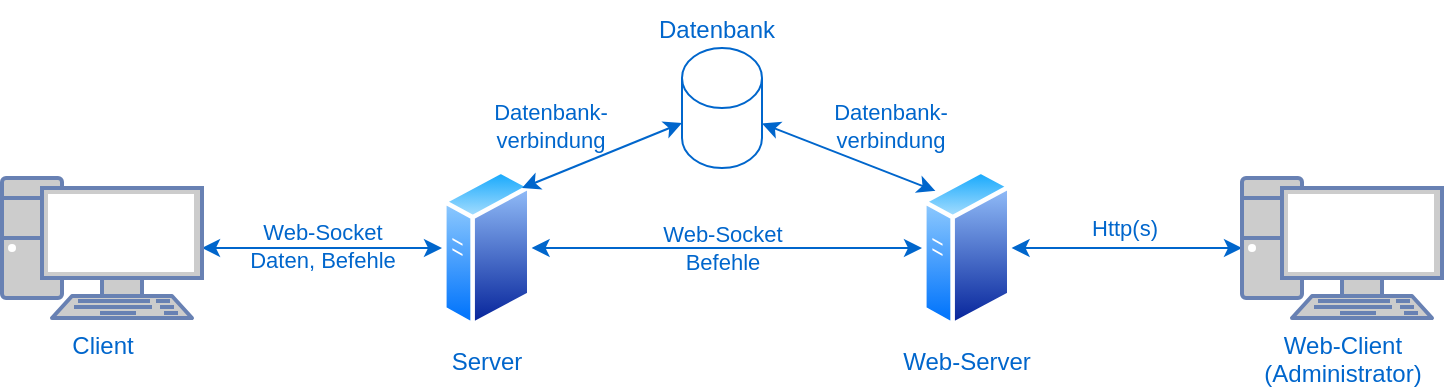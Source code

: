 <mxfile version="20.3.6" type="device"><diagram id="D9Nehec8DkMD5WMz8mKM" name="Seite-1"><mxGraphModel dx="1185" dy="627" grid="1" gridSize="10" guides="1" tooltips="1" connect="1" arrows="1" fold="1" page="1" pageScale="1" pageWidth="827" pageHeight="1169" math="0" shadow="0"><root><mxCell id="0"/><mxCell id="1" parent="0"/><mxCell id="TpAUVXrPiAcrAHuh1h6e-4" style="edgeStyle=orthogonalEdgeStyle;rounded=0;orthogonalLoop=1;jettySize=auto;html=1;entryX=0;entryY=0.5;entryDx=0;entryDy=0;fontColor=#0066CC;strokeColor=#0066CC;startArrow=classic;startFill=1;" edge="1" parent="1" source="TpAUVXrPiAcrAHuh1h6e-2" target="TpAUVXrPiAcrAHuh1h6e-3"><mxGeometry relative="1" as="geometry"/></mxCell><mxCell id="TpAUVXrPiAcrAHuh1h6e-5" value="Web-Socket&lt;br&gt;Daten, Befehle" style="edgeLabel;html=1;align=center;verticalAlign=middle;resizable=0;points=[];fontColor=#0066CC;labelBackgroundColor=none;" vertex="1" connectable="0" parent="TpAUVXrPiAcrAHuh1h6e-4"><mxGeometry x="0.079" relative="1" as="geometry"><mxPoint x="-5" y="-1" as="offset"/></mxGeometry></mxCell><mxCell id="TpAUVXrPiAcrAHuh1h6e-2" value="Client" style="fontColor=#0066CC;verticalAlign=top;verticalLabelPosition=bottom;labelPosition=center;align=center;html=1;outlineConnect=0;fillColor=#CCCCCC;strokeColor=#6881B3;gradientColor=none;gradientDirection=north;strokeWidth=2;shape=mxgraph.networks.pc;" vertex="1" parent="1"><mxGeometry x="60" y="245" width="100" height="70" as="geometry"/></mxCell><mxCell id="TpAUVXrPiAcrAHuh1h6e-13" style="edgeStyle=none;rounded=0;orthogonalLoop=1;jettySize=auto;html=1;entryX=0;entryY=0.5;entryDx=0;entryDy=0;strokeColor=#0066CC;fontColor=#0066CC;startArrow=classic;startFill=1;" edge="1" parent="1" source="TpAUVXrPiAcrAHuh1h6e-3" target="TpAUVXrPiAcrAHuh1h6e-10"><mxGeometry relative="1" as="geometry"/></mxCell><mxCell id="TpAUVXrPiAcrAHuh1h6e-14" value="Web-Socket&lt;br&gt;Befehle" style="edgeLabel;html=1;align=center;verticalAlign=middle;resizable=0;points=[];fontColor=#0066CC;labelBackgroundColor=none;" vertex="1" connectable="0" parent="TpAUVXrPiAcrAHuh1h6e-13"><mxGeometry x="0.24" y="-3" relative="1" as="geometry"><mxPoint x="-26" y="-3" as="offset"/></mxGeometry></mxCell><mxCell id="TpAUVXrPiAcrAHuh1h6e-3" value="Server" style="aspect=fixed;perimeter=ellipsePerimeter;html=1;align=center;shadow=0;dashed=0;spacingTop=3;image;image=img/lib/active_directory/generic_server.svg;fontColor=#0066CC;labelBackgroundColor=none;" vertex="1" parent="1"><mxGeometry x="280" y="240" width="44.8" height="80" as="geometry"/></mxCell><mxCell id="TpAUVXrPiAcrAHuh1h6e-11" style="edgeStyle=none;rounded=0;orthogonalLoop=1;jettySize=auto;html=1;entryX=0;entryY=0;entryDx=0;entryDy=0;strokeColor=#0066CC;fontColor=#0066CC;startArrow=classic;startFill=1;" edge="1" parent="1" source="TpAUVXrPiAcrAHuh1h6e-6" target="TpAUVXrPiAcrAHuh1h6e-10"><mxGeometry relative="1" as="geometry"/></mxCell><mxCell id="TpAUVXrPiAcrAHuh1h6e-6" value="" style="shape=cylinder3;whiteSpace=wrap;html=1;boundedLbl=1;backgroundOutline=1;size=15;labelBackgroundColor=none;fontColor=#0066CC;strokeColor=#0066CC;" vertex="1" parent="1"><mxGeometry x="400" y="180" width="40" height="60" as="geometry"/></mxCell><mxCell id="TpAUVXrPiAcrAHuh1h6e-7" value="Datenbank" style="text;html=1;align=center;verticalAlign=middle;resizable=0;points=[];autosize=1;strokeColor=none;fillColor=none;fontColor=#0066CC;" vertex="1" parent="1"><mxGeometry x="377" y="156" width="80" height="30" as="geometry"/></mxCell><mxCell id="TpAUVXrPiAcrAHuh1h6e-8" style="rounded=0;orthogonalLoop=1;jettySize=auto;html=1;entryX=0;entryY=0;entryDx=0;entryDy=37.5;entryPerimeter=0;strokeColor=#0066CC;fontColor=#0066CC;startArrow=classic;startFill=1;" edge="1" parent="1" target="TpAUVXrPiAcrAHuh1h6e-6"><mxGeometry relative="1" as="geometry"><mxPoint x="320" y="250" as="sourcePoint"/></mxGeometry></mxCell><mxCell id="TpAUVXrPiAcrAHuh1h6e-9" value="Datenbank-&lt;br&gt;verbindung" style="edgeLabel;html=1;align=center;verticalAlign=middle;resizable=0;points=[];fontColor=#0066CC;labelBackgroundColor=none;" vertex="1" connectable="0" parent="TpAUVXrPiAcrAHuh1h6e-8"><mxGeometry x="0.247" y="2" relative="1" as="geometry"><mxPoint x="-36" y="-9" as="offset"/></mxGeometry></mxCell><mxCell id="TpAUVXrPiAcrAHuh1h6e-10" value="Web-Server" style="aspect=fixed;perimeter=ellipsePerimeter;html=1;align=center;shadow=0;dashed=0;spacingTop=3;image;image=img/lib/active_directory/generic_server.svg;fontColor=#0066CC;labelBackgroundColor=none;" vertex="1" parent="1"><mxGeometry x="520" y="240" width="44.8" height="80" as="geometry"/></mxCell><mxCell id="TpAUVXrPiAcrAHuh1h6e-12" value="Datenbank-&lt;br&gt;verbindung" style="edgeLabel;html=1;align=center;verticalAlign=middle;resizable=0;points=[];fontColor=#0066CC;labelBackgroundColor=none;" vertex="1" connectable="0" parent="1"><mxGeometry x="350.002" y="220.0" as="geometry"><mxPoint x="154" y="-1" as="offset"/></mxGeometry></mxCell><mxCell id="TpAUVXrPiAcrAHuh1h6e-16" style="edgeStyle=none;rounded=0;orthogonalLoop=1;jettySize=auto;html=1;entryX=1;entryY=0.5;entryDx=0;entryDy=0;strokeColor=#0066CC;fontColor=#0066CC;startArrow=classic;startFill=1;" edge="1" parent="1" source="TpAUVXrPiAcrAHuh1h6e-15" target="TpAUVXrPiAcrAHuh1h6e-10"><mxGeometry relative="1" as="geometry"/></mxCell><mxCell id="TpAUVXrPiAcrAHuh1h6e-17" value="Http(s)" style="edgeLabel;html=1;align=center;verticalAlign=middle;resizable=0;points=[];fontColor=#0066CC;labelBackgroundColor=none;" vertex="1" connectable="0" parent="TpAUVXrPiAcrAHuh1h6e-16"><mxGeometry x="-0.348" y="1" relative="1" as="geometry"><mxPoint x="-22" y="-11" as="offset"/></mxGeometry></mxCell><mxCell id="TpAUVXrPiAcrAHuh1h6e-15" value="Web-Client&lt;br&gt;(Administrator)" style="fontColor=#0066CC;verticalAlign=top;verticalLabelPosition=bottom;labelPosition=center;align=center;html=1;outlineConnect=0;fillColor=#CCCCCC;strokeColor=#6881B3;gradientColor=none;gradientDirection=north;strokeWidth=2;shape=mxgraph.networks.pc;labelBackgroundColor=none;" vertex="1" parent="1"><mxGeometry x="680" y="245" width="100" height="70" as="geometry"/></mxCell></root></mxGraphModel></diagram></mxfile>